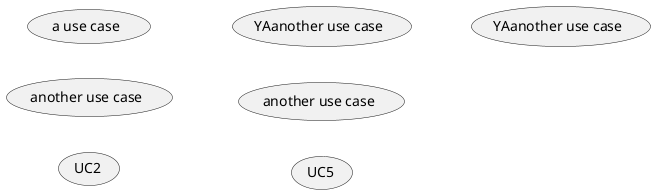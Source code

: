 {
  "sha1": "h6tuiebi8mk41s1dxi94h40bk738hj9",
  "insertion": {
    "when": "2024-06-03T18:59:29.221Z",
    "user": "plantuml@gmail.com"
  }
}
@startuml
left to right direction
(a use case)
(another use case) as (uc1)  
usecase UC2
usecase (YAanother use case) as uc3
"another use case" as (uc4)  
usecase "UC5"
usecase "YAanother use case" as uc6
@enduml
